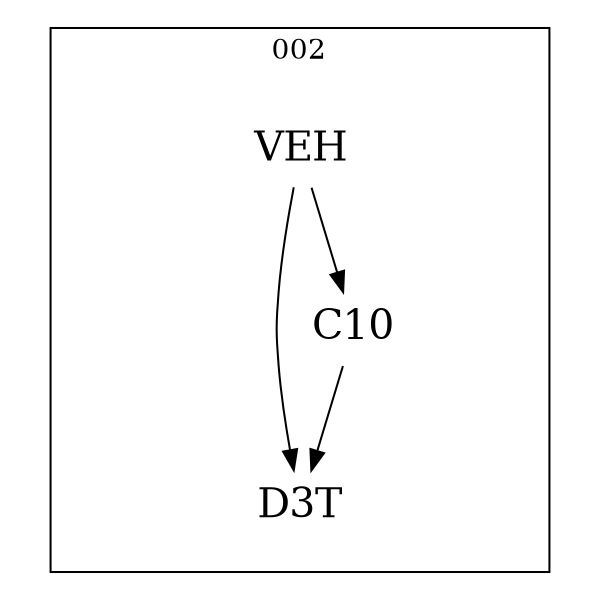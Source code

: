 strict digraph DAGS {
	size = "4,4!" ; ratio ="fill"; subgraph cluster_0{
			labeldoc = "t";
			label = "002";node	[label= VEH, shape = plaintext, fontsize=20] VEH;node	[label= D3T, shape = plaintext, fontsize=20] D3T;node	[label= C10, shape = plaintext, fontsize=20] C10;
VEH->D3T;
VEH->C10;
C10->D3T;
	}}